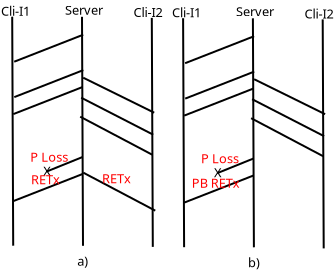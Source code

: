 <?xml version="1.0" encoding="UTF-8"?>
<dia:diagram xmlns:dia="http://www.lysator.liu.se/~alla/dia/">
  <dia:layer name="Background" visible="true" active="true">
    <dia:group>
      <dia:object type="Standard - Line" version="0" id="O0">
        <dia:attribute name="obj_pos">
          <dia:point val="2.1,1"/>
        </dia:attribute>
        <dia:attribute name="obj_bb">
          <dia:rectangle val="2.05,0.95;2.2,12.5"/>
        </dia:attribute>
        <dia:attribute name="conn_endpoints">
          <dia:point val="2.1,1"/>
          <dia:point val="2.15,12.45"/>
        </dia:attribute>
        <dia:attribute name="numcp">
          <dia:int val="1"/>
        </dia:attribute>
      </dia:object>
      <dia:object type="Standard - Line" version="0" id="O1">
        <dia:attribute name="obj_pos">
          <dia:point val="5.59,1.005"/>
        </dia:attribute>
        <dia:attribute name="obj_bb">
          <dia:rectangle val="5.54,0.955;5.69,12.505"/>
        </dia:attribute>
        <dia:attribute name="conn_endpoints">
          <dia:point val="5.59,1.005"/>
          <dia:point val="5.64,12.455"/>
        </dia:attribute>
        <dia:attribute name="numcp">
          <dia:int val="1"/>
        </dia:attribute>
      </dia:object>
      <dia:object type="Standard - Line" version="0" id="O2">
        <dia:attribute name="obj_pos">
          <dia:point val="9.08,1.06"/>
        </dia:attribute>
        <dia:attribute name="obj_bb">
          <dia:rectangle val="9.03,1.01;9.18,12.56"/>
        </dia:attribute>
        <dia:attribute name="conn_endpoints">
          <dia:point val="9.08,1.06"/>
          <dia:point val="9.13,12.51"/>
        </dia:attribute>
        <dia:attribute name="numcp">
          <dia:int val="1"/>
        </dia:attribute>
      </dia:object>
      <dia:object type="Standard - Line" version="0" id="O3">
        <dia:attribute name="obj_pos">
          <dia:point val="5.65,4.05"/>
        </dia:attribute>
        <dia:attribute name="obj_bb">
          <dia:rectangle val="5.583,3.983;9.267,5.867"/>
        </dia:attribute>
        <dia:attribute name="conn_endpoints">
          <dia:point val="5.65,4.05"/>
          <dia:point val="9.2,5.8"/>
        </dia:attribute>
        <dia:attribute name="numcp">
          <dia:int val="1"/>
        </dia:attribute>
      </dia:object>
      <dia:object type="Standard - Line" version="0" id="O4">
        <dia:attribute name="obj_pos">
          <dia:point val="5.55,5.05"/>
        </dia:attribute>
        <dia:attribute name="obj_bb">
          <dia:rectangle val="5.483,4.983;9.217,6.967"/>
        </dia:attribute>
        <dia:attribute name="conn_endpoints">
          <dia:point val="5.55,5.05"/>
          <dia:point val="9.15,6.9"/>
        </dia:attribute>
        <dia:attribute name="numcp">
          <dia:int val="1"/>
        </dia:attribute>
      </dia:object>
      <dia:object type="Standard - Line" version="0" id="O5">
        <dia:attribute name="obj_pos">
          <dia:point val="5.5,6"/>
        </dia:attribute>
        <dia:attribute name="obj_bb">
          <dia:rectangle val="5.432,5.932;9.168,7.968"/>
        </dia:attribute>
        <dia:attribute name="conn_endpoints">
          <dia:point val="5.5,6"/>
          <dia:point val="9.1,7.9"/>
        </dia:attribute>
        <dia:attribute name="numcp">
          <dia:int val="1"/>
        </dia:attribute>
      </dia:object>
      <dia:object type="Standard - Line" version="0" id="O6">
        <dia:attribute name="obj_pos">
          <dia:point val="2.2,3.25"/>
        </dia:attribute>
        <dia:attribute name="obj_bb">
          <dia:rectangle val="2.135,1.835;5.715,3.315"/>
        </dia:attribute>
        <dia:attribute name="conn_endpoints">
          <dia:point val="2.2,3.25"/>
          <dia:point val="5.65,1.9"/>
        </dia:attribute>
        <dia:attribute name="numcp">
          <dia:int val="1"/>
        </dia:attribute>
      </dia:object>
      <dia:object type="Standard - Text" version="1" id="O7">
        <dia:attribute name="obj_pos">
          <dia:point val="3.65,8.95"/>
        </dia:attribute>
        <dia:attribute name="obj_bb">
          <dia:rectangle val="3.65,8.355;4.088,9.102"/>
        </dia:attribute>
        <dia:attribute name="text">
          <dia:composite type="text">
            <dia:attribute name="string">
              <dia:string>#X#</dia:string>
            </dia:attribute>
            <dia:attribute name="font">
              <dia:font family="sans" style="0" name="Helvetica"/>
            </dia:attribute>
            <dia:attribute name="height">
              <dia:real val="0.8"/>
            </dia:attribute>
            <dia:attribute name="pos">
              <dia:point val="3.65,8.95"/>
            </dia:attribute>
            <dia:attribute name="color">
              <dia:color val="#000000"/>
            </dia:attribute>
            <dia:attribute name="alignment">
              <dia:enum val="0"/>
            </dia:attribute>
          </dia:composite>
        </dia:attribute>
        <dia:attribute name="valign">
          <dia:enum val="3"/>
        </dia:attribute>
      </dia:object>
      <dia:object type="Standard - Line" version="0" id="O8">
        <dia:attribute name="obj_pos">
          <dia:point val="2.205,5.02"/>
        </dia:attribute>
        <dia:attribute name="obj_bb">
          <dia:rectangle val="2.14,3.605;5.72,5.085"/>
        </dia:attribute>
        <dia:attribute name="conn_endpoints">
          <dia:point val="2.205,5.02"/>
          <dia:point val="5.655,3.67"/>
        </dia:attribute>
        <dia:attribute name="numcp">
          <dia:int val="1"/>
        </dia:attribute>
      </dia:object>
      <dia:object type="Standard - Line" version="0" id="O9">
        <dia:attribute name="obj_pos">
          <dia:point val="2.155,5.87"/>
        </dia:attribute>
        <dia:attribute name="obj_bb">
          <dia:rectangle val="2.09,4.455;5.67,5.935"/>
        </dia:attribute>
        <dia:attribute name="conn_endpoints">
          <dia:point val="2.155,5.87"/>
          <dia:point val="5.605,4.52"/>
        </dia:attribute>
        <dia:attribute name="numcp">
          <dia:int val="1"/>
        </dia:attribute>
      </dia:object>
      <dia:object type="Standard - Line" version="0" id="O10">
        <dia:attribute name="obj_pos">
          <dia:point val="3.8,8.75"/>
        </dia:attribute>
        <dia:attribute name="obj_bb">
          <dia:rectangle val="3.735,7.955;5.67,8.815"/>
        </dia:attribute>
        <dia:attribute name="conn_endpoints">
          <dia:point val="3.8,8.75"/>
          <dia:point val="5.605,8.02"/>
        </dia:attribute>
        <dia:attribute name="numcp">
          <dia:int val="1"/>
        </dia:attribute>
      </dia:object>
      <dia:object type="Standard - Line" version="0" id="O11">
        <dia:attribute name="obj_pos">
          <dia:point val="2.155,10.22"/>
        </dia:attribute>
        <dia:attribute name="obj_bb">
          <dia:rectangle val="2.09,8.805;5.67,10.285"/>
        </dia:attribute>
        <dia:attribute name="conn_endpoints">
          <dia:point val="2.155,10.22"/>
          <dia:point val="5.605,8.87"/>
        </dia:attribute>
        <dia:attribute name="numcp">
          <dia:int val="1"/>
        </dia:attribute>
      </dia:object>
      <dia:object type="Standard - Text" version="1" id="O12">
        <dia:attribute name="obj_pos">
          <dia:point val="4.74,0.9"/>
        </dia:attribute>
        <dia:attribute name="obj_bb">
          <dia:rectangle val="4.74,0.305;6.843,1.052"/>
        </dia:attribute>
        <dia:attribute name="text">
          <dia:composite type="text">
            <dia:attribute name="string">
              <dia:string>#Server#</dia:string>
            </dia:attribute>
            <dia:attribute name="font">
              <dia:font family="sans" style="0" name="Helvetica"/>
            </dia:attribute>
            <dia:attribute name="height">
              <dia:real val="0.8"/>
            </dia:attribute>
            <dia:attribute name="pos">
              <dia:point val="4.74,0.9"/>
            </dia:attribute>
            <dia:attribute name="color">
              <dia:color val="#000000"/>
            </dia:attribute>
            <dia:attribute name="alignment">
              <dia:enum val="0"/>
            </dia:attribute>
          </dia:composite>
        </dia:attribute>
        <dia:attribute name="valign">
          <dia:enum val="3"/>
        </dia:attribute>
      </dia:object>
      <dia:object type="Standard - Text" version="1" id="O13">
        <dia:attribute name="obj_pos">
          <dia:point val="1.54,0.95"/>
        </dia:attribute>
        <dia:attribute name="obj_bb">
          <dia:rectangle val="1.54,0.355;3.17,1.103"/>
        </dia:attribute>
        <dia:attribute name="text">
          <dia:composite type="text">
            <dia:attribute name="string">
              <dia:string>#Cli-I1#</dia:string>
            </dia:attribute>
            <dia:attribute name="font">
              <dia:font family="sans" style="0" name="Helvetica"/>
            </dia:attribute>
            <dia:attribute name="height">
              <dia:real val="0.8"/>
            </dia:attribute>
            <dia:attribute name="pos">
              <dia:point val="1.54,0.95"/>
            </dia:attribute>
            <dia:attribute name="color">
              <dia:color val="#000000"/>
            </dia:attribute>
            <dia:attribute name="alignment">
              <dia:enum val="0"/>
            </dia:attribute>
          </dia:composite>
        </dia:attribute>
        <dia:attribute name="valign">
          <dia:enum val="3"/>
        </dia:attribute>
      </dia:object>
      <dia:object type="Standard - Text" version="1" id="O14">
        <dia:attribute name="obj_pos">
          <dia:point val="8.17,1.01"/>
        </dia:attribute>
        <dia:attribute name="obj_bb">
          <dia:rectangle val="8.17,0.415;9.8,1.163"/>
        </dia:attribute>
        <dia:attribute name="text">
          <dia:composite type="text">
            <dia:attribute name="string">
              <dia:string>#Cli-I2#</dia:string>
            </dia:attribute>
            <dia:attribute name="font">
              <dia:font family="sans" style="0" name="Helvetica"/>
            </dia:attribute>
            <dia:attribute name="height">
              <dia:real val="0.8"/>
            </dia:attribute>
            <dia:attribute name="pos">
              <dia:point val="8.17,1.01"/>
            </dia:attribute>
            <dia:attribute name="color">
              <dia:color val="#000000"/>
            </dia:attribute>
            <dia:attribute name="alignment">
              <dia:enum val="0"/>
            </dia:attribute>
          </dia:composite>
        </dia:attribute>
        <dia:attribute name="valign">
          <dia:enum val="3"/>
        </dia:attribute>
      </dia:object>
      <dia:object type="Standard - Text" version="1" id="O15">
        <dia:attribute name="obj_pos">
          <dia:point val="3,8.25"/>
        </dia:attribute>
        <dia:attribute name="obj_bb">
          <dia:rectangle val="3,7.655;4.992,8.402"/>
        </dia:attribute>
        <dia:attribute name="text">
          <dia:composite type="text">
            <dia:attribute name="string">
              <dia:string>#P Loss#</dia:string>
            </dia:attribute>
            <dia:attribute name="font">
              <dia:font family="sans" style="0" name="Helvetica"/>
            </dia:attribute>
            <dia:attribute name="height">
              <dia:real val="0.8"/>
            </dia:attribute>
            <dia:attribute name="pos">
              <dia:point val="3,8.25"/>
            </dia:attribute>
            <dia:attribute name="color">
              <dia:color val="#ff0000"/>
            </dia:attribute>
            <dia:attribute name="alignment">
              <dia:enum val="0"/>
            </dia:attribute>
          </dia:composite>
        </dia:attribute>
        <dia:attribute name="valign">
          <dia:enum val="3"/>
        </dia:attribute>
      </dia:object>
      <dia:object type="Standard - Text" version="1" id="O16">
        <dia:attribute name="obj_pos">
          <dia:point val="5.35,13.45"/>
        </dia:attribute>
        <dia:attribute name="obj_bb">
          <dia:rectangle val="5.35,12.855;5.992,13.602"/>
        </dia:attribute>
        <dia:attribute name="text">
          <dia:composite type="text">
            <dia:attribute name="string">
              <dia:string>#a)#</dia:string>
            </dia:attribute>
            <dia:attribute name="font">
              <dia:font family="sans" style="0" name="Helvetica"/>
            </dia:attribute>
            <dia:attribute name="height">
              <dia:real val="0.8"/>
            </dia:attribute>
            <dia:attribute name="pos">
              <dia:point val="5.35,13.45"/>
            </dia:attribute>
            <dia:attribute name="color">
              <dia:color val="#000000"/>
            </dia:attribute>
            <dia:attribute name="alignment">
              <dia:enum val="0"/>
            </dia:attribute>
          </dia:composite>
        </dia:attribute>
        <dia:attribute name="valign">
          <dia:enum val="3"/>
        </dia:attribute>
      </dia:object>
      <dia:object type="Standard - Line" version="0" id="O17">
        <dia:attribute name="obj_pos">
          <dia:point val="5.653,8.798"/>
        </dia:attribute>
        <dia:attribute name="obj_bb">
          <dia:rectangle val="5.585,8.73;9.32,10.765"/>
        </dia:attribute>
        <dia:attribute name="conn_endpoints">
          <dia:point val="5.653,8.798"/>
          <dia:point val="9.253,10.698"/>
        </dia:attribute>
        <dia:attribute name="numcp">
          <dia:int val="1"/>
        </dia:attribute>
      </dia:object>
      <dia:object type="Standard - Text" version="1" id="O18">
        <dia:attribute name="obj_pos">
          <dia:point val="3.035,9.375"/>
        </dia:attribute>
        <dia:attribute name="obj_bb">
          <dia:rectangle val="3.035,8.78;4.655,9.527"/>
        </dia:attribute>
        <dia:attribute name="text">
          <dia:composite type="text">
            <dia:attribute name="string">
              <dia:string>#RETx#</dia:string>
            </dia:attribute>
            <dia:attribute name="font">
              <dia:font family="sans" style="0" name="Helvetica"/>
            </dia:attribute>
            <dia:attribute name="height">
              <dia:real val="0.8"/>
            </dia:attribute>
            <dia:attribute name="pos">
              <dia:point val="3.035,9.375"/>
            </dia:attribute>
            <dia:attribute name="color">
              <dia:color val="#ff0000"/>
            </dia:attribute>
            <dia:attribute name="alignment">
              <dia:enum val="0"/>
            </dia:attribute>
          </dia:composite>
        </dia:attribute>
        <dia:attribute name="valign">
          <dia:enum val="3"/>
        </dia:attribute>
      </dia:object>
      <dia:object type="Standard - Text" version="1" id="O19">
        <dia:attribute name="obj_pos">
          <dia:point val="6.585,9.325"/>
        </dia:attribute>
        <dia:attribute name="obj_bb">
          <dia:rectangle val="6.585,8.73;8.205,9.477"/>
        </dia:attribute>
        <dia:attribute name="text">
          <dia:composite type="text">
            <dia:attribute name="string">
              <dia:string>#RETx#</dia:string>
            </dia:attribute>
            <dia:attribute name="font">
              <dia:font family="sans" style="0" name="Helvetica"/>
            </dia:attribute>
            <dia:attribute name="height">
              <dia:real val="0.8"/>
            </dia:attribute>
            <dia:attribute name="pos">
              <dia:point val="6.585,9.325"/>
            </dia:attribute>
            <dia:attribute name="color">
              <dia:color val="#ff0000"/>
            </dia:attribute>
            <dia:attribute name="alignment">
              <dia:enum val="0"/>
            </dia:attribute>
          </dia:composite>
        </dia:attribute>
        <dia:attribute name="valign">
          <dia:enum val="3"/>
        </dia:attribute>
      </dia:object>
    </dia:group>
    <dia:object type="Standard - Line" version="0" id="O20">
      <dia:attribute name="obj_pos">
        <dia:point val="10.645,1.075"/>
      </dia:attribute>
      <dia:attribute name="obj_bb">
        <dia:rectangle val="10.595,1.025;10.745,12.575"/>
      </dia:attribute>
      <dia:attribute name="conn_endpoints">
        <dia:point val="10.645,1.075"/>
        <dia:point val="10.695,12.525"/>
      </dia:attribute>
      <dia:attribute name="numcp">
        <dia:int val="1"/>
      </dia:attribute>
    </dia:object>
    <dia:object type="Standard - Line" version="0" id="O21">
      <dia:attribute name="obj_pos">
        <dia:point val="14.135,1.08"/>
      </dia:attribute>
      <dia:attribute name="obj_bb">
        <dia:rectangle val="14.085,1.03;14.235,12.58"/>
      </dia:attribute>
      <dia:attribute name="conn_endpoints">
        <dia:point val="14.135,1.08"/>
        <dia:point val="14.185,12.53"/>
      </dia:attribute>
      <dia:attribute name="numcp">
        <dia:int val="1"/>
      </dia:attribute>
    </dia:object>
    <dia:object type="Standard - Line" version="0" id="O22">
      <dia:attribute name="obj_pos">
        <dia:point val="17.625,1.135"/>
      </dia:attribute>
      <dia:attribute name="obj_bb">
        <dia:rectangle val="17.575,1.085;17.725,12.635"/>
      </dia:attribute>
      <dia:attribute name="conn_endpoints">
        <dia:point val="17.625,1.135"/>
        <dia:point val="17.675,12.585"/>
      </dia:attribute>
      <dia:attribute name="numcp">
        <dia:int val="1"/>
      </dia:attribute>
    </dia:object>
    <dia:object type="Standard - Line" version="0" id="O23">
      <dia:attribute name="obj_pos">
        <dia:point val="14.195,4.125"/>
      </dia:attribute>
      <dia:attribute name="obj_bb">
        <dia:rectangle val="14.128,4.058;17.812,5.942"/>
      </dia:attribute>
      <dia:attribute name="conn_endpoints">
        <dia:point val="14.195,4.125"/>
        <dia:point val="17.745,5.875"/>
      </dia:attribute>
      <dia:attribute name="numcp">
        <dia:int val="1"/>
      </dia:attribute>
    </dia:object>
    <dia:object type="Standard - Line" version="0" id="O24">
      <dia:attribute name="obj_pos">
        <dia:point val="14.095,5.125"/>
      </dia:attribute>
      <dia:attribute name="obj_bb">
        <dia:rectangle val="14.028,5.058;17.762,7.042"/>
      </dia:attribute>
      <dia:attribute name="conn_endpoints">
        <dia:point val="14.095,5.125"/>
        <dia:point val="17.695,6.975"/>
      </dia:attribute>
      <dia:attribute name="numcp">
        <dia:int val="1"/>
      </dia:attribute>
    </dia:object>
    <dia:object type="Standard - Line" version="0" id="O25">
      <dia:attribute name="obj_pos">
        <dia:point val="14.045,6.075"/>
      </dia:attribute>
      <dia:attribute name="obj_bb">
        <dia:rectangle val="13.977,6.007;17.713,8.043"/>
      </dia:attribute>
      <dia:attribute name="conn_endpoints">
        <dia:point val="14.045,6.075"/>
        <dia:point val="17.645,7.975"/>
      </dia:attribute>
      <dia:attribute name="numcp">
        <dia:int val="1"/>
      </dia:attribute>
    </dia:object>
    <dia:object type="Standard - Line" version="0" id="O26">
      <dia:attribute name="obj_pos">
        <dia:point val="10.745,3.325"/>
      </dia:attribute>
      <dia:attribute name="obj_bb">
        <dia:rectangle val="10.68,1.91;14.26,3.39"/>
      </dia:attribute>
      <dia:attribute name="conn_endpoints">
        <dia:point val="10.745,3.325"/>
        <dia:point val="14.195,1.975"/>
      </dia:attribute>
      <dia:attribute name="numcp">
        <dia:int val="1"/>
      </dia:attribute>
    </dia:object>
    <dia:object type="Standard - Text" version="1" id="O27">
      <dia:attribute name="obj_pos">
        <dia:point val="12.195,9.025"/>
      </dia:attribute>
      <dia:attribute name="obj_bb">
        <dia:rectangle val="12.195,8.43;12.633,9.178"/>
      </dia:attribute>
      <dia:attribute name="text">
        <dia:composite type="text">
          <dia:attribute name="string">
            <dia:string>#X#</dia:string>
          </dia:attribute>
          <dia:attribute name="font">
            <dia:font family="sans" style="0" name="Helvetica"/>
          </dia:attribute>
          <dia:attribute name="height">
            <dia:real val="0.8"/>
          </dia:attribute>
          <dia:attribute name="pos">
            <dia:point val="12.195,9.025"/>
          </dia:attribute>
          <dia:attribute name="color">
            <dia:color val="#000000"/>
          </dia:attribute>
          <dia:attribute name="alignment">
            <dia:enum val="0"/>
          </dia:attribute>
        </dia:composite>
      </dia:attribute>
      <dia:attribute name="valign">
        <dia:enum val="3"/>
      </dia:attribute>
    </dia:object>
    <dia:object type="Standard - Line" version="0" id="O28">
      <dia:attribute name="obj_pos">
        <dia:point val="10.75,5.095"/>
      </dia:attribute>
      <dia:attribute name="obj_bb">
        <dia:rectangle val="10.685,3.68;14.265,5.16"/>
      </dia:attribute>
      <dia:attribute name="conn_endpoints">
        <dia:point val="10.75,5.095"/>
        <dia:point val="14.2,3.745"/>
      </dia:attribute>
      <dia:attribute name="numcp">
        <dia:int val="1"/>
      </dia:attribute>
    </dia:object>
    <dia:object type="Standard - Line" version="0" id="O29">
      <dia:attribute name="obj_pos">
        <dia:point val="10.7,5.945"/>
      </dia:attribute>
      <dia:attribute name="obj_bb">
        <dia:rectangle val="10.635,4.53;14.215,6.01"/>
      </dia:attribute>
      <dia:attribute name="conn_endpoints">
        <dia:point val="10.7,5.945"/>
        <dia:point val="14.15,4.595"/>
      </dia:attribute>
      <dia:attribute name="numcp">
        <dia:int val="1"/>
      </dia:attribute>
    </dia:object>
    <dia:object type="Standard - Line" version="0" id="O30">
      <dia:attribute name="obj_pos">
        <dia:point val="12.345,8.825"/>
      </dia:attribute>
      <dia:attribute name="obj_bb">
        <dia:rectangle val="12.28,8.03;14.215,8.89"/>
      </dia:attribute>
      <dia:attribute name="conn_endpoints">
        <dia:point val="12.345,8.825"/>
        <dia:point val="14.15,8.095"/>
      </dia:attribute>
      <dia:attribute name="numcp">
        <dia:int val="1"/>
      </dia:attribute>
    </dia:object>
    <dia:object type="Standard - Line" version="0" id="O31">
      <dia:attribute name="obj_pos">
        <dia:point val="10.7,10.295"/>
      </dia:attribute>
      <dia:attribute name="obj_bb">
        <dia:rectangle val="10.635,8.88;14.215,10.36"/>
      </dia:attribute>
      <dia:attribute name="conn_endpoints">
        <dia:point val="10.7,10.295"/>
        <dia:point val="14.15,8.945"/>
      </dia:attribute>
      <dia:attribute name="numcp">
        <dia:int val="1"/>
      </dia:attribute>
    </dia:object>
    <dia:object type="Standard - Text" version="1" id="O32">
      <dia:attribute name="obj_pos">
        <dia:point val="13.285,0.975"/>
      </dia:attribute>
      <dia:attribute name="obj_bb">
        <dia:rectangle val="13.285,0.38;15.387,1.127"/>
      </dia:attribute>
      <dia:attribute name="text">
        <dia:composite type="text">
          <dia:attribute name="string">
            <dia:string>#Server#</dia:string>
          </dia:attribute>
          <dia:attribute name="font">
            <dia:font family="sans" style="0" name="Helvetica"/>
          </dia:attribute>
          <dia:attribute name="height">
            <dia:real val="0.8"/>
          </dia:attribute>
          <dia:attribute name="pos">
            <dia:point val="13.285,0.975"/>
          </dia:attribute>
          <dia:attribute name="color">
            <dia:color val="#000000"/>
          </dia:attribute>
          <dia:attribute name="alignment">
            <dia:enum val="0"/>
          </dia:attribute>
        </dia:composite>
      </dia:attribute>
      <dia:attribute name="valign">
        <dia:enum val="3"/>
      </dia:attribute>
    </dia:object>
    <dia:object type="Standard - Text" version="1" id="O33">
      <dia:attribute name="obj_pos">
        <dia:point val="10.085,1.025"/>
      </dia:attribute>
      <dia:attribute name="obj_bb">
        <dia:rectangle val="10.085,0.43;11.715,1.177"/>
      </dia:attribute>
      <dia:attribute name="text">
        <dia:composite type="text">
          <dia:attribute name="string">
            <dia:string>#Cli-I1#</dia:string>
          </dia:attribute>
          <dia:attribute name="font">
            <dia:font family="sans" style="0" name="Helvetica"/>
          </dia:attribute>
          <dia:attribute name="height">
            <dia:real val="0.8"/>
          </dia:attribute>
          <dia:attribute name="pos">
            <dia:point val="10.085,1.025"/>
          </dia:attribute>
          <dia:attribute name="color">
            <dia:color val="#000000"/>
          </dia:attribute>
          <dia:attribute name="alignment">
            <dia:enum val="0"/>
          </dia:attribute>
        </dia:composite>
      </dia:attribute>
      <dia:attribute name="valign">
        <dia:enum val="3"/>
      </dia:attribute>
    </dia:object>
    <dia:object type="Standard - Text" version="1" id="O34">
      <dia:attribute name="obj_pos">
        <dia:point val="16.715,1.085"/>
      </dia:attribute>
      <dia:attribute name="obj_bb">
        <dia:rectangle val="16.715,0.49;18.345,1.238"/>
      </dia:attribute>
      <dia:attribute name="text">
        <dia:composite type="text">
          <dia:attribute name="string">
            <dia:string>#Cli-I2#</dia:string>
          </dia:attribute>
          <dia:attribute name="font">
            <dia:font family="sans" style="0" name="Helvetica"/>
          </dia:attribute>
          <dia:attribute name="height">
            <dia:real val="0.8"/>
          </dia:attribute>
          <dia:attribute name="pos">
            <dia:point val="16.715,1.085"/>
          </dia:attribute>
          <dia:attribute name="color">
            <dia:color val="#000000"/>
          </dia:attribute>
          <dia:attribute name="alignment">
            <dia:enum val="0"/>
          </dia:attribute>
        </dia:composite>
      </dia:attribute>
      <dia:attribute name="valign">
        <dia:enum val="3"/>
      </dia:attribute>
    </dia:object>
    <dia:object type="Standard - Text" version="1" id="O35">
      <dia:attribute name="obj_pos">
        <dia:point val="11.545,8.325"/>
      </dia:attribute>
      <dia:attribute name="obj_bb">
        <dia:rectangle val="11.545,7.73;13.537,8.477"/>
      </dia:attribute>
      <dia:attribute name="text">
        <dia:composite type="text">
          <dia:attribute name="string">
            <dia:string>#P Loss#</dia:string>
          </dia:attribute>
          <dia:attribute name="font">
            <dia:font family="sans" style="0" name="Helvetica"/>
          </dia:attribute>
          <dia:attribute name="height">
            <dia:real val="0.8"/>
          </dia:attribute>
          <dia:attribute name="pos">
            <dia:point val="11.545,8.325"/>
          </dia:attribute>
          <dia:attribute name="color">
            <dia:color val="#ff0000"/>
          </dia:attribute>
          <dia:attribute name="alignment">
            <dia:enum val="0"/>
          </dia:attribute>
        </dia:composite>
      </dia:attribute>
      <dia:attribute name="valign">
        <dia:enum val="3"/>
      </dia:attribute>
    </dia:object>
    <dia:object type="Standard - Text" version="1" id="O36">
      <dia:attribute name="obj_pos">
        <dia:point val="13.895,13.525"/>
      </dia:attribute>
      <dia:attribute name="obj_bb">
        <dia:rectangle val="13.895,12.911;14.571,13.715"/>
      </dia:attribute>
      <dia:attribute name="text">
        <dia:composite type="text">
          <dia:attribute name="string">
            <dia:string>#b)#</dia:string>
          </dia:attribute>
          <dia:attribute name="font">
            <dia:font family="sans" style="0" name="Helvetica"/>
          </dia:attribute>
          <dia:attribute name="height">
            <dia:real val="0.8"/>
          </dia:attribute>
          <dia:attribute name="pos">
            <dia:point val="13.895,13.525"/>
          </dia:attribute>
          <dia:attribute name="color">
            <dia:color val="#000000"/>
          </dia:attribute>
          <dia:attribute name="alignment">
            <dia:enum val="0"/>
          </dia:attribute>
        </dia:composite>
      </dia:attribute>
      <dia:attribute name="valign">
        <dia:enum val="3"/>
      </dia:attribute>
    </dia:object>
    <dia:object type="Standard - Text" version="1" id="O37">
      <dia:attribute name="obj_pos">
        <dia:point val="11.08,9.55"/>
      </dia:attribute>
      <dia:attribute name="obj_bb">
        <dia:rectangle val="11.08,8.955;13.727,9.703"/>
      </dia:attribute>
      <dia:attribute name="text">
        <dia:composite type="text">
          <dia:attribute name="string">
            <dia:string>#PB RETx#</dia:string>
          </dia:attribute>
          <dia:attribute name="font">
            <dia:font family="sans" style="0" name="Helvetica"/>
          </dia:attribute>
          <dia:attribute name="height">
            <dia:real val="0.8"/>
          </dia:attribute>
          <dia:attribute name="pos">
            <dia:point val="11.08,9.55"/>
          </dia:attribute>
          <dia:attribute name="color">
            <dia:color val="#ff0000"/>
          </dia:attribute>
          <dia:attribute name="alignment">
            <dia:enum val="0"/>
          </dia:attribute>
        </dia:composite>
      </dia:attribute>
      <dia:attribute name="valign">
        <dia:enum val="3"/>
      </dia:attribute>
    </dia:object>
  </dia:layer>
</dia:diagram>
